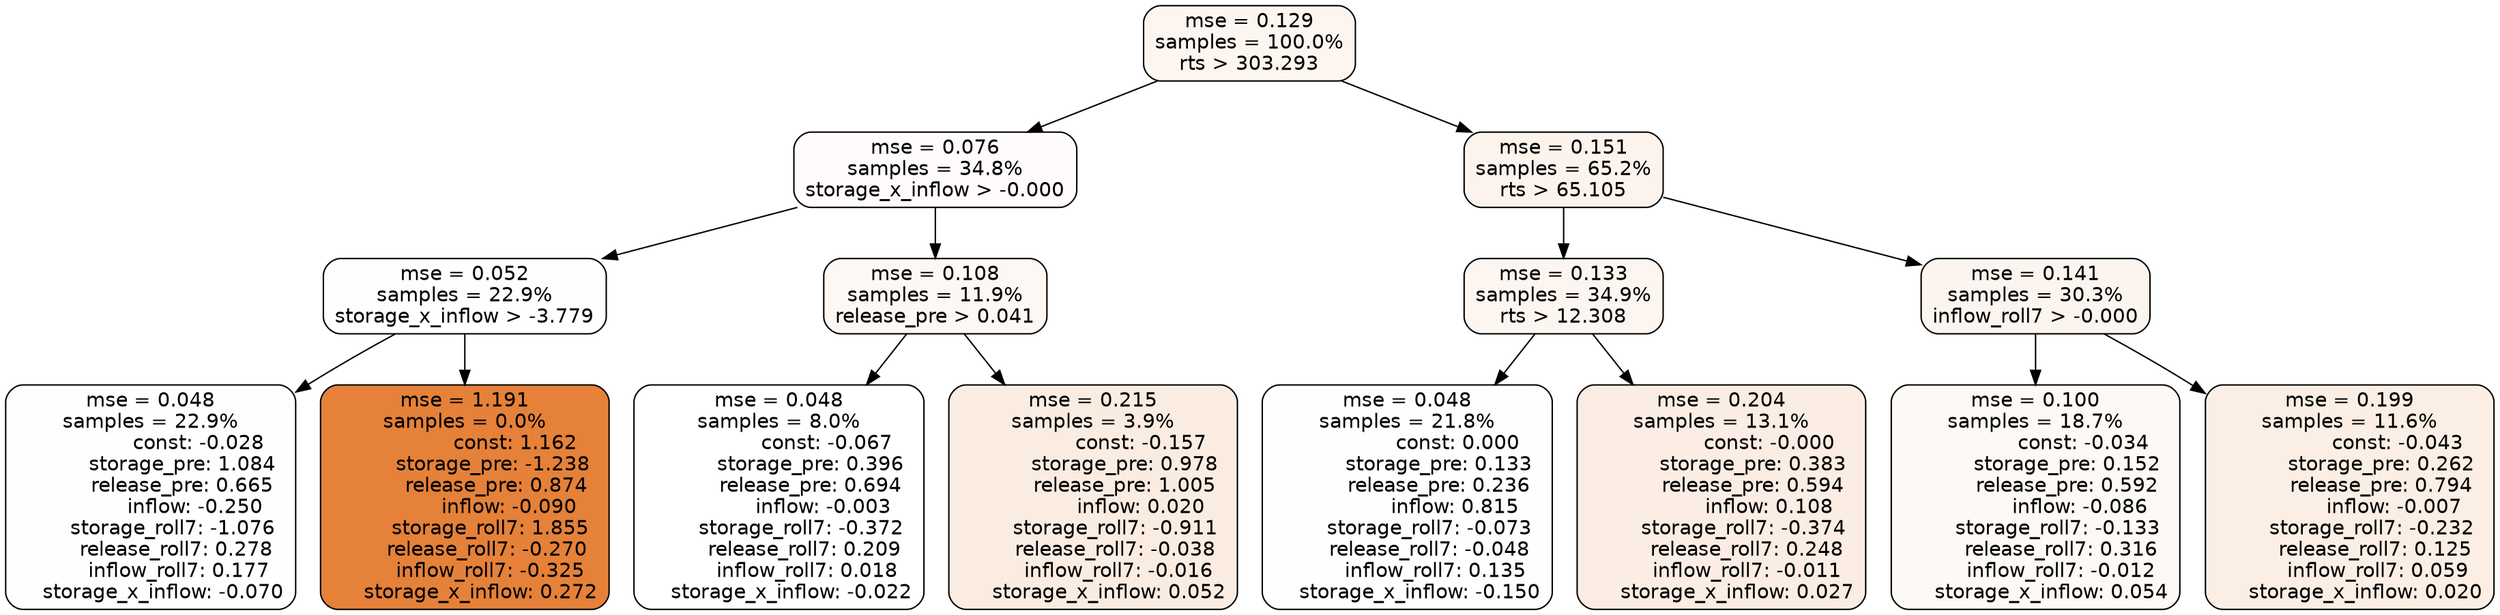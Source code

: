 digraph tree {
node [shape=rectangle, style="filled, rounded", color="black", fontname=helvetica] ;
edge [fontname=helvetica] ;
	"0" [label="mse = 0.129
samples = 100.0%
rts > 303.293", fillcolor="#fdf6f0"]
	"8" [label="mse = 0.076
samples = 34.8%
storage_x_inflow > -0.000", fillcolor="#fefbfa"]
	"1" [label="mse = 0.151
samples = 65.2%
rts > 65.105", fillcolor="#fcf3ed"]
	"9" [label="mse = 0.052
samples = 22.9%
storage_x_inflow > -3.779", fillcolor="#fefefe"]
	"12" [label="mse = 0.108
samples = 11.9%
release_pre > 0.041", fillcolor="#fdf8f4"]
	"2" [label="mse = 0.133
samples = 34.9%
rts > 12.308", fillcolor="#fdf5f0"]
	"5" [label="mse = 0.141
samples = 30.3%
inflow_roll7 > -0.000", fillcolor="#fcf4ee"]
	"11" [label="mse = 0.048
samples = 22.9%
               const: -0.028
          storage_pre: 1.084
          release_pre: 0.665
              inflow: -0.250
       storage_roll7: -1.076
        release_roll7: 0.278
         inflow_roll7: 0.177
    storage_x_inflow: -0.070", fillcolor="#fefefe"]
	"10" [label="mse = 1.191
samples = 0.0%
                const: 1.162
         storage_pre: -1.238
          release_pre: 0.874
              inflow: -0.090
        storage_roll7: 1.855
       release_roll7: -0.270
        inflow_roll7: -0.325
     storage_x_inflow: 0.272", fillcolor="#e58139"]
	"13" [label="mse = 0.048
samples = 8.0%
               const: -0.067
          storage_pre: 0.396
          release_pre: 0.694
              inflow: -0.003
       storage_roll7: -0.372
        release_roll7: 0.209
         inflow_roll7: 0.018
    storage_x_inflow: -0.022", fillcolor="#ffffff"]
	"14" [label="mse = 0.215
samples = 3.9%
               const: -0.157
          storage_pre: 0.978
          release_pre: 1.005
               inflow: 0.020
       storage_roll7: -0.911
       release_roll7: -0.038
        inflow_roll7: -0.016
     storage_x_inflow: 0.052", fillcolor="#fbece2"]
	"3" [label="mse = 0.048
samples = 21.8%
                const: 0.000
          storage_pre: 0.133
          release_pre: 0.236
               inflow: 0.815
       storage_roll7: -0.073
       release_roll7: -0.048
         inflow_roll7: 0.135
    storage_x_inflow: -0.150", fillcolor="#fefefe"]
	"4" [label="mse = 0.204
samples = 13.1%
               const: -0.000
          storage_pre: 0.383
          release_pre: 0.594
               inflow: 0.108
       storage_roll7: -0.374
        release_roll7: 0.248
        inflow_roll7: -0.011
     storage_x_inflow: 0.027", fillcolor="#fbede3"]
	"6" [label="mse = 0.100
samples = 18.7%
               const: -0.034
          storage_pre: 0.152
          release_pre: 0.592
              inflow: -0.086
       storage_roll7: -0.133
        release_roll7: 0.316
        inflow_roll7: -0.012
     storage_x_inflow: 0.054", fillcolor="#fdf9f5"]
	"7" [label="mse = 0.199
samples = 11.6%
               const: -0.043
          storage_pre: 0.262
          release_pre: 0.794
              inflow: -0.007
       storage_roll7: -0.232
        release_roll7: 0.125
         inflow_roll7: 0.059
     storage_x_inflow: 0.020", fillcolor="#fbeee4"]

	"0" -> "1"
	"0" -> "8"
	"8" -> "9"
	"8" -> "12"
	"1" -> "2"
	"1" -> "5"
	"9" -> "10"
	"9" -> "11"
	"12" -> "13"
	"12" -> "14"
	"2" -> "3"
	"2" -> "4"
	"5" -> "6"
	"5" -> "7"
}